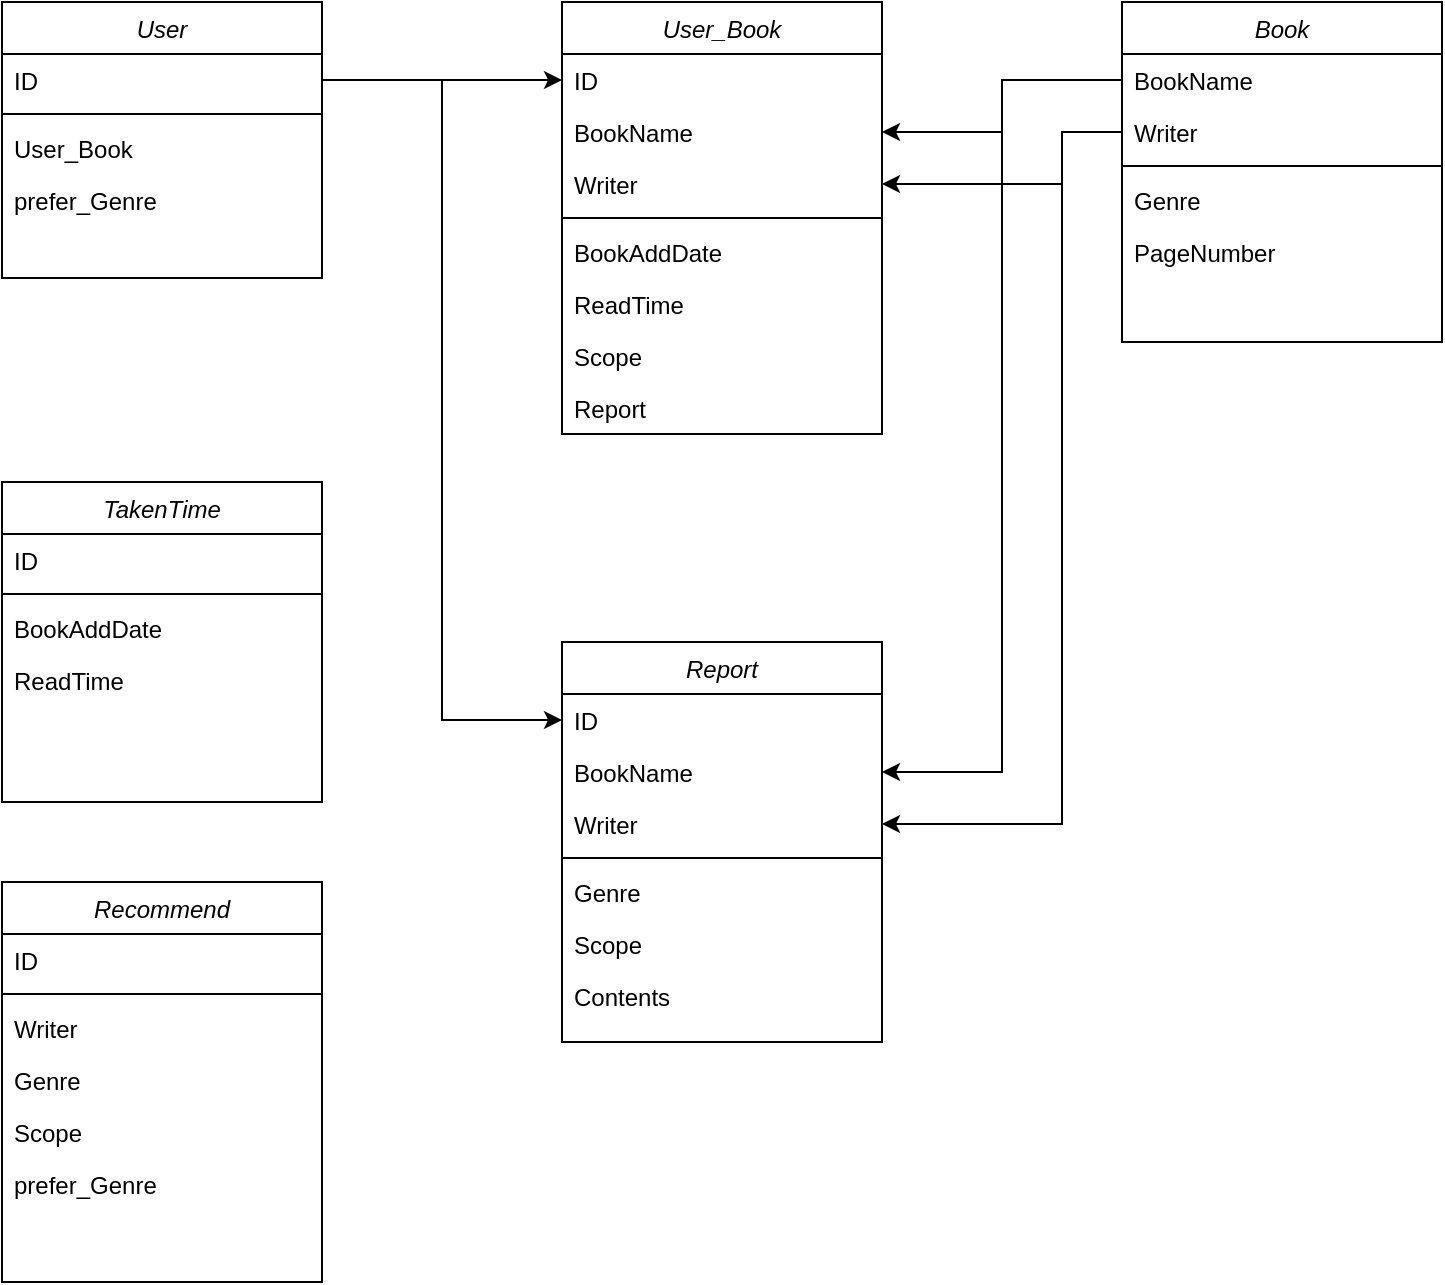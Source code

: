 <mxfile version="16.2.6" type="github">
  <diagram id="C5RBs43oDa-KdzZeNtuy" name="Page-1">
    <mxGraphModel dx="1182" dy="764" grid="1" gridSize="10" guides="1" tooltips="1" connect="1" arrows="1" fold="1" page="1" pageScale="1" pageWidth="827" pageHeight="1169" math="0" shadow="0">
      <root>
        <mxCell id="WIyWlLk6GJQsqaUBKTNV-0" />
        <mxCell id="WIyWlLk6GJQsqaUBKTNV-1" parent="WIyWlLk6GJQsqaUBKTNV-0" />
        <mxCell id="zkfFHV4jXpPFQw0GAbJ--0" value="User" style="swimlane;fontStyle=2;align=center;verticalAlign=top;childLayout=stackLayout;horizontal=1;startSize=26;horizontalStack=0;resizeParent=1;resizeLast=0;collapsible=1;marginBottom=0;rounded=0;shadow=0;strokeWidth=1;" parent="WIyWlLk6GJQsqaUBKTNV-1" vertex="1">
          <mxGeometry x="80" y="80" width="160" height="138" as="geometry">
            <mxRectangle x="230" y="140" width="160" height="26" as="alternateBounds" />
          </mxGeometry>
        </mxCell>
        <mxCell id="zkfFHV4jXpPFQw0GAbJ--1" value="ID" style="text;align=left;verticalAlign=top;spacingLeft=4;spacingRight=4;overflow=hidden;rotatable=0;points=[[0,0.5],[1,0.5]];portConstraint=eastwest;" parent="zkfFHV4jXpPFQw0GAbJ--0" vertex="1">
          <mxGeometry y="26" width="160" height="26" as="geometry" />
        </mxCell>
        <mxCell id="zkfFHV4jXpPFQw0GAbJ--4" value="" style="line;html=1;strokeWidth=1;align=left;verticalAlign=middle;spacingTop=-1;spacingLeft=3;spacingRight=3;rotatable=0;labelPosition=right;points=[];portConstraint=eastwest;" parent="zkfFHV4jXpPFQw0GAbJ--0" vertex="1">
          <mxGeometry y="52" width="160" height="8" as="geometry" />
        </mxCell>
        <mxCell id="zkfFHV4jXpPFQw0GAbJ--5" value="User_Book" style="text;align=left;verticalAlign=top;spacingLeft=4;spacingRight=4;overflow=hidden;rotatable=0;points=[[0,0.5],[1,0.5]];portConstraint=eastwest;" parent="zkfFHV4jXpPFQw0GAbJ--0" vertex="1">
          <mxGeometry y="60" width="160" height="26" as="geometry" />
        </mxCell>
        <mxCell id="PzWl7GW52-QV-IEUYMRA-0" value="prefer_Genre" style="text;align=left;verticalAlign=top;spacingLeft=4;spacingRight=4;overflow=hidden;rotatable=0;points=[[0,0.5],[1,0.5]];portConstraint=eastwest;" parent="zkfFHV4jXpPFQw0GAbJ--0" vertex="1">
          <mxGeometry y="86" width="160" height="26" as="geometry" />
        </mxCell>
        <mxCell id="PzWl7GW52-QV-IEUYMRA-1" value="User_Book" style="swimlane;fontStyle=2;align=center;verticalAlign=top;childLayout=stackLayout;horizontal=1;startSize=26;horizontalStack=0;resizeParent=1;resizeLast=0;collapsible=1;marginBottom=0;rounded=0;shadow=0;strokeWidth=1;" parent="WIyWlLk6GJQsqaUBKTNV-1" vertex="1">
          <mxGeometry x="360" y="80" width="160" height="216" as="geometry">
            <mxRectangle x="230" y="140" width="160" height="26" as="alternateBounds" />
          </mxGeometry>
        </mxCell>
        <mxCell id="PzWl7GW52-QV-IEUYMRA-2" value="ID" style="text;align=left;verticalAlign=top;spacingLeft=4;spacingRight=4;overflow=hidden;rotatable=0;points=[[0,0.5],[1,0.5]];portConstraint=eastwest;" parent="PzWl7GW52-QV-IEUYMRA-1" vertex="1">
          <mxGeometry y="26" width="160" height="26" as="geometry" />
        </mxCell>
        <mxCell id="PzWl7GW52-QV-IEUYMRA-5" value="BookName" style="text;align=left;verticalAlign=top;spacingLeft=4;spacingRight=4;overflow=hidden;rotatable=0;points=[[0,0.5],[1,0.5]];portConstraint=eastwest;" parent="PzWl7GW52-QV-IEUYMRA-1" vertex="1">
          <mxGeometry y="52" width="160" height="26" as="geometry" />
        </mxCell>
        <mxCell id="bmTp5J3owmkuu3qPKGtk-0" value="Writer" style="text;align=left;verticalAlign=top;spacingLeft=4;spacingRight=4;overflow=hidden;rotatable=0;points=[[0,0.5],[1,0.5]];portConstraint=eastwest;" vertex="1" parent="PzWl7GW52-QV-IEUYMRA-1">
          <mxGeometry y="78" width="160" height="26" as="geometry" />
        </mxCell>
        <mxCell id="PzWl7GW52-QV-IEUYMRA-3" value="" style="line;html=1;strokeWidth=1;align=left;verticalAlign=middle;spacingTop=-1;spacingLeft=3;spacingRight=3;rotatable=0;labelPosition=right;points=[];portConstraint=eastwest;" parent="PzWl7GW52-QV-IEUYMRA-1" vertex="1">
          <mxGeometry y="104" width="160" height="8" as="geometry" />
        </mxCell>
        <mxCell id="PzWl7GW52-QV-IEUYMRA-4" value="BookAddDate" style="text;align=left;verticalAlign=top;spacingLeft=4;spacingRight=4;overflow=hidden;rotatable=0;points=[[0,0.5],[1,0.5]];portConstraint=eastwest;" parent="PzWl7GW52-QV-IEUYMRA-1" vertex="1">
          <mxGeometry y="112" width="160" height="26" as="geometry" />
        </mxCell>
        <mxCell id="PzWl7GW52-QV-IEUYMRA-11" value="ReadTime" style="text;align=left;verticalAlign=top;spacingLeft=4;spacingRight=4;overflow=hidden;rotatable=0;points=[[0,0.5],[1,0.5]];portConstraint=eastwest;" parent="PzWl7GW52-QV-IEUYMRA-1" vertex="1">
          <mxGeometry y="138" width="160" height="26" as="geometry" />
        </mxCell>
        <mxCell id="PzWl7GW52-QV-IEUYMRA-13" value="Scope" style="text;align=left;verticalAlign=top;spacingLeft=4;spacingRight=4;overflow=hidden;rotatable=0;points=[[0,0.5],[1,0.5]];portConstraint=eastwest;" parent="PzWl7GW52-QV-IEUYMRA-1" vertex="1">
          <mxGeometry y="164" width="160" height="26" as="geometry" />
        </mxCell>
        <mxCell id="PzWl7GW52-QV-IEUYMRA-14" value="Report" style="text;align=left;verticalAlign=top;spacingLeft=4;spacingRight=4;overflow=hidden;rotatable=0;points=[[0,0.5],[1,0.5]];portConstraint=eastwest;" parent="PzWl7GW52-QV-IEUYMRA-1" vertex="1">
          <mxGeometry y="190" width="160" height="26" as="geometry" />
        </mxCell>
        <mxCell id="PzWl7GW52-QV-IEUYMRA-6" value="Book" style="swimlane;fontStyle=2;align=center;verticalAlign=top;childLayout=stackLayout;horizontal=1;startSize=26;horizontalStack=0;resizeParent=1;resizeLast=0;collapsible=1;marginBottom=0;rounded=0;shadow=0;strokeWidth=1;" parent="WIyWlLk6GJQsqaUBKTNV-1" vertex="1">
          <mxGeometry x="640" y="80" width="160" height="170" as="geometry">
            <mxRectangle x="230" y="140" width="160" height="26" as="alternateBounds" />
          </mxGeometry>
        </mxCell>
        <mxCell id="PzWl7GW52-QV-IEUYMRA-10" value="BookName" style="text;align=left;verticalAlign=top;spacingLeft=4;spacingRight=4;overflow=hidden;rotatable=0;points=[[0,0.5],[1,0.5]];portConstraint=eastwest;" parent="PzWl7GW52-QV-IEUYMRA-6" vertex="1">
          <mxGeometry y="26" width="160" height="26" as="geometry" />
        </mxCell>
        <mxCell id="PzWl7GW52-QV-IEUYMRA-7" value="Writer" style="text;align=left;verticalAlign=top;spacingLeft=4;spacingRight=4;overflow=hidden;rotatable=0;points=[[0,0.5],[1,0.5]];portConstraint=eastwest;" parent="PzWl7GW52-QV-IEUYMRA-6" vertex="1">
          <mxGeometry y="52" width="160" height="26" as="geometry" />
        </mxCell>
        <mxCell id="PzWl7GW52-QV-IEUYMRA-8" value="" style="line;html=1;strokeWidth=1;align=left;verticalAlign=middle;spacingTop=-1;spacingLeft=3;spacingRight=3;rotatable=0;labelPosition=right;points=[];portConstraint=eastwest;" parent="PzWl7GW52-QV-IEUYMRA-6" vertex="1">
          <mxGeometry y="78" width="160" height="8" as="geometry" />
        </mxCell>
        <mxCell id="PzWl7GW52-QV-IEUYMRA-9" value="Genre" style="text;align=left;verticalAlign=top;spacingLeft=4;spacingRight=4;overflow=hidden;rotatable=0;points=[[0,0.5],[1,0.5]];portConstraint=eastwest;" parent="PzWl7GW52-QV-IEUYMRA-6" vertex="1">
          <mxGeometry y="86" width="160" height="26" as="geometry" />
        </mxCell>
        <mxCell id="PzWl7GW52-QV-IEUYMRA-15" value="PageNumber" style="text;align=left;verticalAlign=top;spacingLeft=4;spacingRight=4;overflow=hidden;rotatable=0;points=[[0,0.5],[1,0.5]];portConstraint=eastwest;" parent="PzWl7GW52-QV-IEUYMRA-6" vertex="1">
          <mxGeometry y="112" width="160" height="26" as="geometry" />
        </mxCell>
        <mxCell id="PzWl7GW52-QV-IEUYMRA-16" value="TakenTime" style="swimlane;fontStyle=2;align=center;verticalAlign=top;childLayout=stackLayout;horizontal=1;startSize=26;horizontalStack=0;resizeParent=1;resizeLast=0;collapsible=1;marginBottom=0;rounded=0;shadow=0;strokeWidth=1;" parent="WIyWlLk6GJQsqaUBKTNV-1" vertex="1">
          <mxGeometry x="80" y="320" width="160" height="160" as="geometry">
            <mxRectangle x="230" y="140" width="160" height="26" as="alternateBounds" />
          </mxGeometry>
        </mxCell>
        <mxCell id="PzWl7GW52-QV-IEUYMRA-17" value="ID" style="text;align=left;verticalAlign=top;spacingLeft=4;spacingRight=4;overflow=hidden;rotatable=0;points=[[0,0.5],[1,0.5]];portConstraint=eastwest;" parent="PzWl7GW52-QV-IEUYMRA-16" vertex="1">
          <mxGeometry y="26" width="160" height="26" as="geometry" />
        </mxCell>
        <mxCell id="PzWl7GW52-QV-IEUYMRA-18" value="" style="line;html=1;strokeWidth=1;align=left;verticalAlign=middle;spacingTop=-1;spacingLeft=3;spacingRight=3;rotatable=0;labelPosition=right;points=[];portConstraint=eastwest;" parent="PzWl7GW52-QV-IEUYMRA-16" vertex="1">
          <mxGeometry y="52" width="160" height="8" as="geometry" />
        </mxCell>
        <mxCell id="PzWl7GW52-QV-IEUYMRA-19" value="BookAddDate" style="text;align=left;verticalAlign=top;spacingLeft=4;spacingRight=4;overflow=hidden;rotatable=0;points=[[0,0.5],[1,0.5]];portConstraint=eastwest;" parent="PzWl7GW52-QV-IEUYMRA-16" vertex="1">
          <mxGeometry y="60" width="160" height="26" as="geometry" />
        </mxCell>
        <mxCell id="PzWl7GW52-QV-IEUYMRA-21" value="ReadTime" style="text;align=left;verticalAlign=top;spacingLeft=4;spacingRight=4;overflow=hidden;rotatable=0;points=[[0,0.5],[1,0.5]];portConstraint=eastwest;" parent="PzWl7GW52-QV-IEUYMRA-16" vertex="1">
          <mxGeometry y="86" width="160" height="26" as="geometry" />
        </mxCell>
        <mxCell id="PzWl7GW52-QV-IEUYMRA-22" value="Report" style="swimlane;fontStyle=2;align=center;verticalAlign=top;childLayout=stackLayout;horizontal=1;startSize=26;horizontalStack=0;resizeParent=1;resizeLast=0;collapsible=1;marginBottom=0;rounded=0;shadow=0;strokeWidth=1;" parent="WIyWlLk6GJQsqaUBKTNV-1" vertex="1">
          <mxGeometry x="360" y="400" width="160" height="200" as="geometry">
            <mxRectangle x="230" y="140" width="160" height="26" as="alternateBounds" />
          </mxGeometry>
        </mxCell>
        <mxCell id="PzWl7GW52-QV-IEUYMRA-23" value="ID" style="text;align=left;verticalAlign=top;spacingLeft=4;spacingRight=4;overflow=hidden;rotatable=0;points=[[0,0.5],[1,0.5]];portConstraint=eastwest;" parent="PzWl7GW52-QV-IEUYMRA-22" vertex="1">
          <mxGeometry y="26" width="160" height="26" as="geometry" />
        </mxCell>
        <mxCell id="PzWl7GW52-QV-IEUYMRA-25" value="BookName" style="text;align=left;verticalAlign=top;spacingLeft=4;spacingRight=4;overflow=hidden;rotatable=0;points=[[0,0.5],[1,0.5]];portConstraint=eastwest;" parent="PzWl7GW52-QV-IEUYMRA-22" vertex="1">
          <mxGeometry y="52" width="160" height="26" as="geometry" />
        </mxCell>
        <mxCell id="PzWl7GW52-QV-IEUYMRA-26" value="Writer" style="text;align=left;verticalAlign=top;spacingLeft=4;spacingRight=4;overflow=hidden;rotatable=0;points=[[0,0.5],[1,0.5]];portConstraint=eastwest;" parent="PzWl7GW52-QV-IEUYMRA-22" vertex="1">
          <mxGeometry y="78" width="160" height="26" as="geometry" />
        </mxCell>
        <mxCell id="PzWl7GW52-QV-IEUYMRA-24" value="" style="line;html=1;strokeWidth=1;align=left;verticalAlign=middle;spacingTop=-1;spacingLeft=3;spacingRight=3;rotatable=0;labelPosition=right;points=[];portConstraint=eastwest;" parent="PzWl7GW52-QV-IEUYMRA-22" vertex="1">
          <mxGeometry y="104" width="160" height="8" as="geometry" />
        </mxCell>
        <mxCell id="PzWl7GW52-QV-IEUYMRA-27" value="Genre" style="text;align=left;verticalAlign=top;spacingLeft=4;spacingRight=4;overflow=hidden;rotatable=0;points=[[0,0.5],[1,0.5]];portConstraint=eastwest;" parent="PzWl7GW52-QV-IEUYMRA-22" vertex="1">
          <mxGeometry y="112" width="160" height="26" as="geometry" />
        </mxCell>
        <mxCell id="PzWl7GW52-QV-IEUYMRA-28" value="Scope" style="text;align=left;verticalAlign=top;spacingLeft=4;spacingRight=4;overflow=hidden;rotatable=0;points=[[0,0.5],[1,0.5]];portConstraint=eastwest;" parent="PzWl7GW52-QV-IEUYMRA-22" vertex="1">
          <mxGeometry y="138" width="160" height="26" as="geometry" />
        </mxCell>
        <mxCell id="PzWl7GW52-QV-IEUYMRA-29" value="Contents" style="text;align=left;verticalAlign=top;spacingLeft=4;spacingRight=4;overflow=hidden;rotatable=0;points=[[0,0.5],[1,0.5]];portConstraint=eastwest;" parent="PzWl7GW52-QV-IEUYMRA-22" vertex="1">
          <mxGeometry y="164" width="160" height="26" as="geometry" />
        </mxCell>
        <mxCell id="PzWl7GW52-QV-IEUYMRA-30" value="Recommend" style="swimlane;fontStyle=2;align=center;verticalAlign=top;childLayout=stackLayout;horizontal=1;startSize=26;horizontalStack=0;resizeParent=1;resizeLast=0;collapsible=1;marginBottom=0;rounded=0;shadow=0;strokeWidth=1;" parent="WIyWlLk6GJQsqaUBKTNV-1" vertex="1">
          <mxGeometry x="80" y="520" width="160" height="200" as="geometry">
            <mxRectangle x="230" y="140" width="160" height="26" as="alternateBounds" />
          </mxGeometry>
        </mxCell>
        <mxCell id="PzWl7GW52-QV-IEUYMRA-31" value="ID" style="text;align=left;verticalAlign=top;spacingLeft=4;spacingRight=4;overflow=hidden;rotatable=0;points=[[0,0.5],[1,0.5]];portConstraint=eastwest;" parent="PzWl7GW52-QV-IEUYMRA-30" vertex="1">
          <mxGeometry y="26" width="160" height="26" as="geometry" />
        </mxCell>
        <mxCell id="PzWl7GW52-QV-IEUYMRA-33" value="" style="line;html=1;strokeWidth=1;align=left;verticalAlign=middle;spacingTop=-1;spacingLeft=3;spacingRight=3;rotatable=0;labelPosition=right;points=[];portConstraint=eastwest;" parent="PzWl7GW52-QV-IEUYMRA-30" vertex="1">
          <mxGeometry y="52" width="160" height="8" as="geometry" />
        </mxCell>
        <mxCell id="PzWl7GW52-QV-IEUYMRA-34" value="Writer" style="text;align=left;verticalAlign=top;spacingLeft=4;spacingRight=4;overflow=hidden;rotatable=0;points=[[0,0.5],[1,0.5]];portConstraint=eastwest;" parent="PzWl7GW52-QV-IEUYMRA-30" vertex="1">
          <mxGeometry y="60" width="160" height="26" as="geometry" />
        </mxCell>
        <mxCell id="PzWl7GW52-QV-IEUYMRA-35" value="Genre" style="text;align=left;verticalAlign=top;spacingLeft=4;spacingRight=4;overflow=hidden;rotatable=0;points=[[0,0.5],[1,0.5]];portConstraint=eastwest;" parent="PzWl7GW52-QV-IEUYMRA-30" vertex="1">
          <mxGeometry y="86" width="160" height="26" as="geometry" />
        </mxCell>
        <mxCell id="PzWl7GW52-QV-IEUYMRA-36" value="Scope" style="text;align=left;verticalAlign=top;spacingLeft=4;spacingRight=4;overflow=hidden;rotatable=0;points=[[0,0.5],[1,0.5]];portConstraint=eastwest;" parent="PzWl7GW52-QV-IEUYMRA-30" vertex="1">
          <mxGeometry y="112" width="160" height="26" as="geometry" />
        </mxCell>
        <mxCell id="PzWl7GW52-QV-IEUYMRA-37" value="prefer_Genre" style="text;align=left;verticalAlign=top;spacingLeft=4;spacingRight=4;overflow=hidden;rotatable=0;points=[[0,0.5],[1,0.5]];portConstraint=eastwest;" parent="PzWl7GW52-QV-IEUYMRA-30" vertex="1">
          <mxGeometry y="138" width="160" height="26" as="geometry" />
        </mxCell>
        <mxCell id="bmTp5J3owmkuu3qPKGtk-1" style="edgeStyle=orthogonalEdgeStyle;rounded=0;orthogonalLoop=1;jettySize=auto;html=1;exitX=1;exitY=0.5;exitDx=0;exitDy=0;entryX=0;entryY=0.5;entryDx=0;entryDy=0;" edge="1" parent="WIyWlLk6GJQsqaUBKTNV-1" source="zkfFHV4jXpPFQw0GAbJ--1" target="PzWl7GW52-QV-IEUYMRA-2">
          <mxGeometry relative="1" as="geometry" />
        </mxCell>
        <mxCell id="bmTp5J3owmkuu3qPKGtk-2" style="edgeStyle=orthogonalEdgeStyle;rounded=0;orthogonalLoop=1;jettySize=auto;html=1;exitX=0;exitY=0.5;exitDx=0;exitDy=0;entryX=1;entryY=0.5;entryDx=0;entryDy=0;" edge="1" parent="WIyWlLk6GJQsqaUBKTNV-1" source="PzWl7GW52-QV-IEUYMRA-10" target="PzWl7GW52-QV-IEUYMRA-5">
          <mxGeometry relative="1" as="geometry" />
        </mxCell>
        <mxCell id="bmTp5J3owmkuu3qPKGtk-3" style="edgeStyle=orthogonalEdgeStyle;rounded=0;orthogonalLoop=1;jettySize=auto;html=1;exitX=0;exitY=0.5;exitDx=0;exitDy=0;entryX=1;entryY=0.5;entryDx=0;entryDy=0;" edge="1" parent="WIyWlLk6GJQsqaUBKTNV-1" source="PzWl7GW52-QV-IEUYMRA-7" target="bmTp5J3owmkuu3qPKGtk-0">
          <mxGeometry relative="1" as="geometry">
            <Array as="points">
              <mxPoint x="610" y="145" />
              <mxPoint x="610" y="171" />
            </Array>
          </mxGeometry>
        </mxCell>
        <mxCell id="bmTp5J3owmkuu3qPKGtk-4" style="edgeStyle=orthogonalEdgeStyle;rounded=0;orthogonalLoop=1;jettySize=auto;html=1;entryX=1;entryY=0.5;entryDx=0;entryDy=0;" edge="1" parent="WIyWlLk6GJQsqaUBKTNV-1" source="PzWl7GW52-QV-IEUYMRA-7" target="PzWl7GW52-QV-IEUYMRA-26">
          <mxGeometry relative="1" as="geometry">
            <Array as="points">
              <mxPoint x="610" y="145" />
              <mxPoint x="610" y="491" />
            </Array>
          </mxGeometry>
        </mxCell>
        <mxCell id="bmTp5J3owmkuu3qPKGtk-5" style="edgeStyle=orthogonalEdgeStyle;rounded=0;orthogonalLoop=1;jettySize=auto;html=1;entryX=1;entryY=0.5;entryDx=0;entryDy=0;" edge="1" parent="WIyWlLk6GJQsqaUBKTNV-1" source="PzWl7GW52-QV-IEUYMRA-10" target="PzWl7GW52-QV-IEUYMRA-25">
          <mxGeometry relative="1" as="geometry" />
        </mxCell>
        <mxCell id="bmTp5J3owmkuu3qPKGtk-6" style="edgeStyle=orthogonalEdgeStyle;rounded=0;orthogonalLoop=1;jettySize=auto;html=1;entryX=0;entryY=0.5;entryDx=0;entryDy=0;" edge="1" parent="WIyWlLk6GJQsqaUBKTNV-1" source="zkfFHV4jXpPFQw0GAbJ--1" target="PzWl7GW52-QV-IEUYMRA-23">
          <mxGeometry relative="1" as="geometry" />
        </mxCell>
      </root>
    </mxGraphModel>
  </diagram>
</mxfile>
